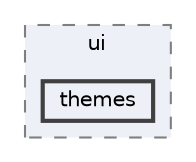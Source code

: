 digraph "packages/cli/src/ui/themes"
{
 // LATEX_PDF_SIZE
  bgcolor="transparent";
  edge [fontname=Helvetica,fontsize=10,labelfontname=Helvetica,labelfontsize=10];
  node [fontname=Helvetica,fontsize=10,shape=box,height=0.2,width=0.4];
  compound=true
  subgraph clusterdir_7723c709317483559797a5535cb9370f {
    graph [ bgcolor="#edf0f7", pencolor="grey50", label="ui", fontname=Helvetica,fontsize=10 style="filled,dashed", URL="dir_7723c709317483559797a5535cb9370f.html",tooltip=""]
  dir_6d7727b9007242db5ad95d3459bd1c8e [label="themes", fillcolor="#edf0f7", color="grey25", style="filled,bold", URL="dir_6d7727b9007242db5ad95d3459bd1c8e.html",tooltip=""];
  }
}
